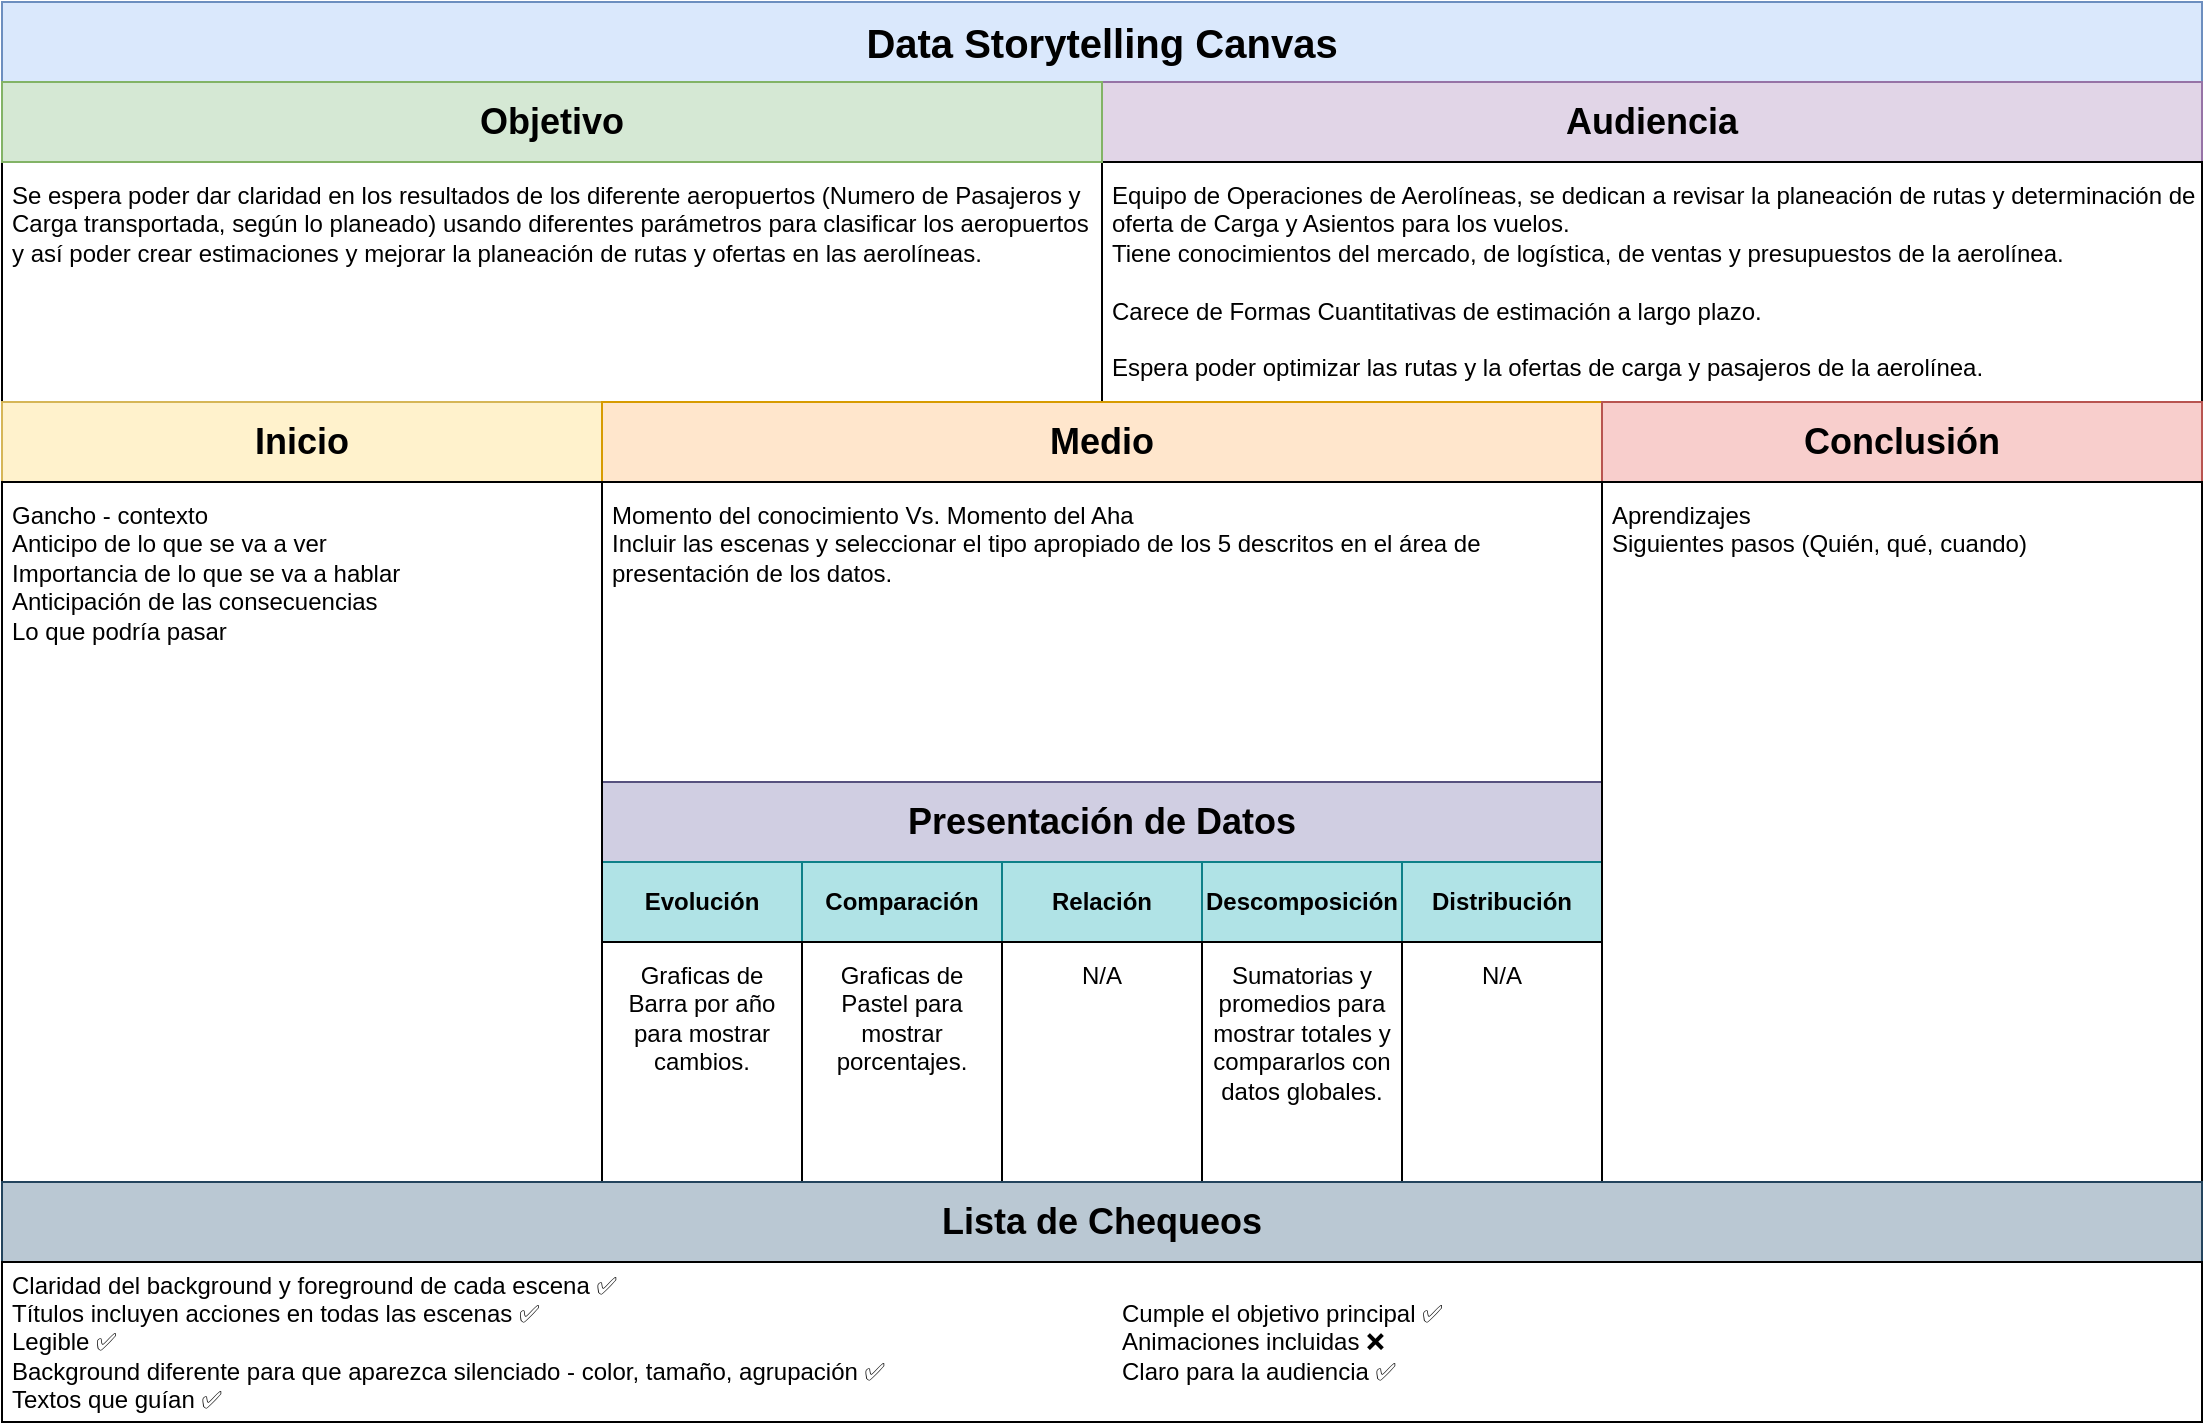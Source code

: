 <mxfile version="24.5.3" type="device">
  <diagram name="Página-1" id="Z4GrNal1tBqodtYZbD51">
    <mxGraphModel dx="2074" dy="836" grid="1" gridSize="10" guides="1" tooltips="1" connect="1" arrows="1" fold="1" page="1" pageScale="1" pageWidth="1169" pageHeight="827" math="0" shadow="0">
      <root>
        <mxCell id="0" />
        <mxCell id="1" parent="0" />
        <mxCell id="5ksZAa2o2RdJJdmaY0gx-1" value="&lt;div&gt;&lt;span style=&quot;background-color: initial;&quot;&gt;Se espera poder dar claridad en los resultados de los diferente aeropuertos (Numero de Pasajeros y Carga transportada, según lo planeado) usando diferentes parámetros para clasificar los aeropuertos y así poder crear estimaciones y mejorar la planeación de rutas y ofertas en las aerolíneas.&lt;/span&gt;&lt;br&gt;&lt;/div&gt;" style="rounded=0;whiteSpace=wrap;html=1;container=0;align=left;verticalAlign=top;textShadow=0;spacing=5;" parent="1" vertex="1">
          <mxGeometry x="30" y="100" width="550" height="120" as="geometry" />
        </mxCell>
        <mxCell id="5ksZAa2o2RdJJdmaY0gx-2" value="Data Storytelling Canvas" style="rounded=0;whiteSpace=wrap;html=1;fontStyle=1;fontSize=20;fillColor=#dae8fc;strokeColor=#6c8ebf;container=0;" parent="1" vertex="1">
          <mxGeometry x="30" y="20" width="1100" height="40" as="geometry" />
        </mxCell>
        <mxCell id="5ksZAa2o2RdJJdmaY0gx-3" value="Audiencia" style="rounded=0;whiteSpace=wrap;html=1;fontStyle=1;fontSize=18;fillColor=#e1d5e7;strokeColor=#9673a6;container=0;" parent="1" vertex="1">
          <mxGeometry x="580" y="60" width="550" height="40" as="geometry" />
        </mxCell>
        <mxCell id="5ksZAa2o2RdJJdmaY0gx-4" value="&lt;div&gt;&lt;span style=&quot;background-color: initial;&quot;&gt;Equipo de Operaciones de Aerolíneas, se dedican a revisar la planeación de rutas y determinación de oferta de Carga y Asientos para los vuelos.&lt;/span&gt;&lt;br&gt;&lt;/div&gt;&lt;div&gt;Tiene conocimientos del mercado, de logística, de ventas y presupuestos de la aerolínea.&lt;/div&gt;&lt;div&gt;&lt;br&gt;&lt;/div&gt;&lt;div&gt;Carece de Formas Cuantitativas de estimación a largo plazo.&lt;/div&gt;&lt;div&gt;&lt;br&gt;&lt;/div&gt;&lt;div&gt;Espera poder optimizar las rutas y la ofertas de carga y pasajeros de la aerolínea.&lt;/div&gt;" style="rounded=0;whiteSpace=wrap;html=1;container=0;align=left;verticalAlign=top;textShadow=0;spacingLeft=0;spacing=5;" parent="1" vertex="1">
          <mxGeometry x="580" y="100" width="550" height="120" as="geometry" />
        </mxCell>
        <mxCell id="5ksZAa2o2RdJJdmaY0gx-5" value="Objetivo" style="rounded=0;whiteSpace=wrap;html=1;fontStyle=1;fontSize=18;fillColor=#d5e8d4;strokeColor=#82b366;container=0;" parent="1" vertex="1">
          <mxGeometry x="30" y="60" width="550" height="40" as="geometry" />
        </mxCell>
        <mxCell id="5ksZAa2o2RdJJdmaY0gx-6" value="Inicio" style="rounded=0;whiteSpace=wrap;html=1;fontSize=18;fontStyle=1;fillColor=#fff2cc;strokeColor=#d6b656;container=0;" parent="1" vertex="1">
          <mxGeometry x="30" y="220" width="300" height="40" as="geometry" />
        </mxCell>
        <mxCell id="5ksZAa2o2RdJJdmaY0gx-7" value="Medio" style="rounded=0;whiteSpace=wrap;html=1;fontSize=18;fontStyle=1;fillColor=#ffe6cc;strokeColor=#d79b00;container=0;" parent="1" vertex="1">
          <mxGeometry x="330" y="220" width="500" height="40" as="geometry" />
        </mxCell>
        <mxCell id="5ksZAa2o2RdJJdmaY0gx-8" value="Conclusión" style="rounded=0;whiteSpace=wrap;html=1;fontSize=18;fontStyle=1;fillColor=#f8cecc;strokeColor=#b85450;container=0;" parent="1" vertex="1">
          <mxGeometry x="830" y="220" width="300" height="40" as="geometry" />
        </mxCell>
        <mxCell id="5ksZAa2o2RdJJdmaY0gx-9" value="&lt;div&gt;Momento del conocimiento Vs. Momento del Aha&lt;span style=&quot;white-space:pre&quot;&gt;&#x9;&#x9;&#x9;&#x9;&lt;/span&gt;&lt;/div&gt;&lt;div&gt;Incluir las escenas y seleccionar el tipo apropiado de los 5 descritos en el área de presentación de los datos.&lt;/div&gt;" style="rounded=0;whiteSpace=wrap;html=1;container=0;align=left;verticalAlign=top;textShadow=0;spacing=5;" parent="1" vertex="1">
          <mxGeometry x="330" y="260" width="500" height="150" as="geometry" />
        </mxCell>
        <mxCell id="5ksZAa2o2RdJJdmaY0gx-10" value="Presentación de Datos" style="rounded=0;whiteSpace=wrap;html=1;fontSize=18;fontStyle=1;fillColor=#d0cee2;strokeColor=#56517e;container=0;" parent="1" vertex="1">
          <mxGeometry x="330" y="410" width="500" height="40" as="geometry" />
        </mxCell>
        <mxCell id="5ksZAa2o2RdJJdmaY0gx-11" value="Evolución" style="rounded=0;whiteSpace=wrap;html=1;fontSize=12;fontStyle=1;fillColor=#b0e3e6;strokeColor=#0e8088;container=0;" parent="1" vertex="1">
          <mxGeometry x="330" y="450" width="100" height="40" as="geometry" />
        </mxCell>
        <mxCell id="5ksZAa2o2RdJJdmaY0gx-12" value="Comparación" style="rounded=0;whiteSpace=wrap;html=1;fontSize=12;fontStyle=1;fillColor=#b0e3e6;strokeColor=#0e8088;container=0;" parent="1" vertex="1">
          <mxGeometry x="430" y="450" width="100" height="40" as="geometry" />
        </mxCell>
        <mxCell id="5ksZAa2o2RdJJdmaY0gx-14" value="Relación" style="rounded=0;whiteSpace=wrap;html=1;fontSize=12;fontStyle=1;fillColor=#b0e3e6;strokeColor=#0e8088;container=0;" parent="1" vertex="1">
          <mxGeometry x="530" y="450" width="100" height="40" as="geometry" />
        </mxCell>
        <mxCell id="5ksZAa2o2RdJJdmaY0gx-15" value="Descomposición" style="rounded=0;whiteSpace=wrap;html=1;fontSize=12;fontStyle=1;fillColor=#b0e3e6;strokeColor=#0e8088;container=0;" parent="1" vertex="1">
          <mxGeometry x="630" y="450" width="100" height="40" as="geometry" />
        </mxCell>
        <mxCell id="5ksZAa2o2RdJJdmaY0gx-16" value="Distribución" style="rounded=0;whiteSpace=wrap;html=1;fontSize=12;fontStyle=1;fillColor=#b0e3e6;strokeColor=#0e8088;container=0;" parent="1" vertex="1">
          <mxGeometry x="730" y="450" width="100" height="40" as="geometry" />
        </mxCell>
        <mxCell id="5ksZAa2o2RdJJdmaY0gx-17" value="Graficas de Barra por año para mostrar cambios." style="rounded=0;whiteSpace=wrap;html=1;container=0;align=center;verticalAlign=top;textShadow=0;spacing=5;" parent="1" vertex="1">
          <mxGeometry x="330" y="490" width="100" height="120" as="geometry" />
        </mxCell>
        <mxCell id="5ksZAa2o2RdJJdmaY0gx-18" value="&lt;div&gt;Graficas de Pastel para mostrar porcentajes.&lt;/div&gt;" style="rounded=0;whiteSpace=wrap;html=1;container=0;align=center;verticalAlign=top;textShadow=0;spacing=5;" parent="1" vertex="1">
          <mxGeometry x="430" y="490" width="100" height="120" as="geometry" />
        </mxCell>
        <mxCell id="5ksZAa2o2RdJJdmaY0gx-19" value="&lt;div&gt;N/A&lt;/div&gt;" style="rounded=0;whiteSpace=wrap;html=1;container=0;align=center;verticalAlign=top;textShadow=0;spacing=5;" parent="1" vertex="1">
          <mxGeometry x="530" y="490" width="100" height="120" as="geometry" />
        </mxCell>
        <mxCell id="5ksZAa2o2RdJJdmaY0gx-20" value="Sumatorias y promedios para mostrar totales y compararlos con datos globales." style="rounded=0;whiteSpace=wrap;html=1;container=0;align=center;verticalAlign=top;textShadow=0;spacing=5;" parent="1" vertex="1">
          <mxGeometry x="630" y="490" width="100" height="120" as="geometry" />
        </mxCell>
        <mxCell id="5ksZAa2o2RdJJdmaY0gx-21" value="N/A" style="rounded=0;whiteSpace=wrap;html=1;container=0;align=center;verticalAlign=top;textShadow=0;spacing=5;" parent="1" vertex="1">
          <mxGeometry x="730" y="490" width="100" height="120" as="geometry" />
        </mxCell>
        <mxCell id="5ksZAa2o2RdJJdmaY0gx-22" value="&lt;div&gt;Aprendizajes&lt;/div&gt;&lt;div&gt;&lt;span style=&quot;background-color: initial;&quot;&gt;Siguientes pasos (Quién, qué, cuando)&lt;/span&gt;&lt;/div&gt;" style="rounded=0;whiteSpace=wrap;html=1;container=0;align=left;verticalAlign=top;textShadow=0;spacing=5;" parent="1" vertex="1">
          <mxGeometry x="830" y="260" width="300" height="350" as="geometry" />
        </mxCell>
        <mxCell id="5ksZAa2o2RdJJdmaY0gx-23" value="&lt;div&gt;Gancho - contexto&lt;/div&gt;&lt;div&gt;Anticipo de lo que se va a ver&lt;/div&gt;&lt;div&gt;Importancia de lo que se va a hablar&lt;/div&gt;&lt;div&gt;Anticipación de las consecuencias&lt;/div&gt;&lt;div&gt;Lo que podría pasar&lt;/div&gt;&lt;div&gt;&lt;br&gt;&lt;/div&gt;&lt;div&gt;&lt;br&gt;&lt;/div&gt;" style="rounded=0;whiteSpace=wrap;html=1;container=0;align=left;verticalAlign=top;textShadow=0;spacing=5;" parent="1" vertex="1">
          <mxGeometry x="30" y="260" width="300" height="350" as="geometry" />
        </mxCell>
        <mxCell id="5ksZAa2o2RdJJdmaY0gx-24" value="Lista de Chequeos" style="rounded=0;whiteSpace=wrap;html=1;fontSize=18;fontStyle=1;fillColor=#bac8d3;strokeColor=#23445d;container=0;" parent="1" vertex="1">
          <mxGeometry x="30" y="610" width="1100" height="40" as="geometry" />
        </mxCell>
        <mxCell id="5ksZAa2o2RdJJdmaY0gx-25" value="" style="rounded=0;whiteSpace=wrap;html=1;container=0;align=left;verticalAlign=top;textShadow=0;" parent="1" vertex="1">
          <mxGeometry x="30" y="650" width="1100" height="80" as="geometry" />
        </mxCell>
        <mxCell id="5ksZAa2o2RdJJdmaY0gx-28" value="&lt;div&gt;Cumple el objetivo principal&amp;nbsp;&lt;span style=&quot;background-color: initial;&quot;&gt;✅&lt;/span&gt;&lt;/div&gt;&lt;div&gt;Animaciones incluidas ❌&lt;/div&gt;&lt;div&gt;Claro para la audiencia&amp;nbsp;&lt;span style=&quot;background-color: initial;&quot;&gt;✅&lt;/span&gt;&lt;/div&gt;" style="text;html=1;align=left;verticalAlign=middle;whiteSpace=wrap;rounded=0;spacing=5;" parent="1" vertex="1">
          <mxGeometry x="585" y="650" width="545" height="80" as="geometry" />
        </mxCell>
        <mxCell id="5ksZAa2o2RdJJdmaY0gx-30" value="&lt;div&gt;Claridad del background y foreground de cada escena ✅&lt;/div&gt;&lt;div&gt;Títulos incluyen acciones en todas las escenas&amp;nbsp;&lt;span style=&quot;background-color: initial;&quot;&gt;✅&lt;/span&gt;&lt;/div&gt;&lt;div&gt;Legible&amp;nbsp;&lt;span style=&quot;background-color: initial;&quot;&gt;✅&lt;/span&gt;&lt;/div&gt;&lt;div&gt;Background diferente para que aparezca silenciado - color, tamaño, agrupación&amp;nbsp;&lt;span style=&quot;background-color: initial;&quot;&gt;✅&lt;/span&gt;&lt;/div&gt;&lt;div style=&quot;&quot;&gt;Textos que guían&amp;nbsp;&lt;span style=&quot;background-color: initial;&quot;&gt;✅&lt;/span&gt;&lt;/div&gt;" style="text;html=1;align=left;verticalAlign=middle;whiteSpace=wrap;rounded=0;spacing=5;" parent="1" vertex="1">
          <mxGeometry x="30" y="650" width="545" height="80" as="geometry" />
        </mxCell>
      </root>
    </mxGraphModel>
  </diagram>
</mxfile>
